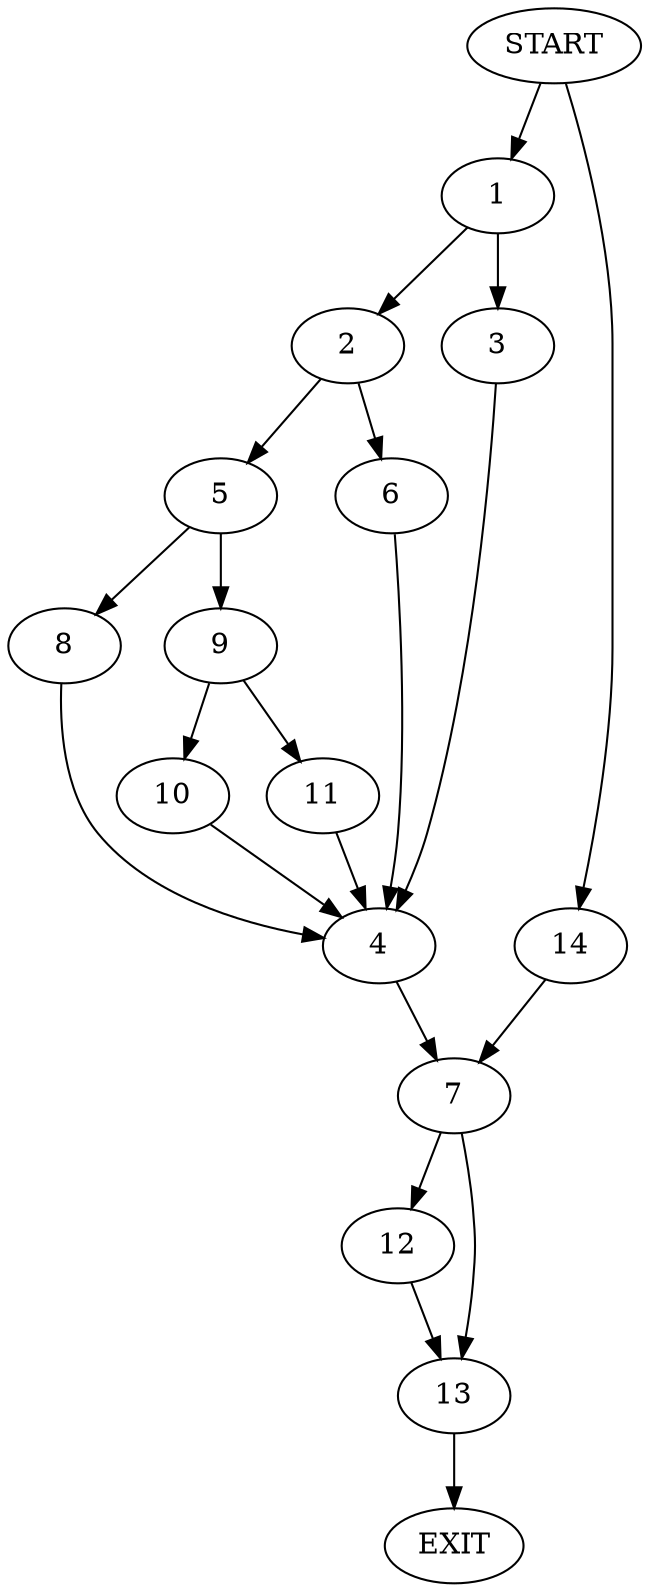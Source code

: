 digraph {
0 [label="START"]
15 [label="EXIT"]
0 -> 1
1 -> 2
1 -> 3
3 -> 4
2 -> 5
2 -> 6
4 -> 7
5 -> 8
5 -> 9
6 -> 4
9 -> 10
9 -> 11
8 -> 4
10 -> 4
11 -> 4
7 -> 12
7 -> 13
0 -> 14
14 -> 7
13 -> 15
12 -> 13
}
